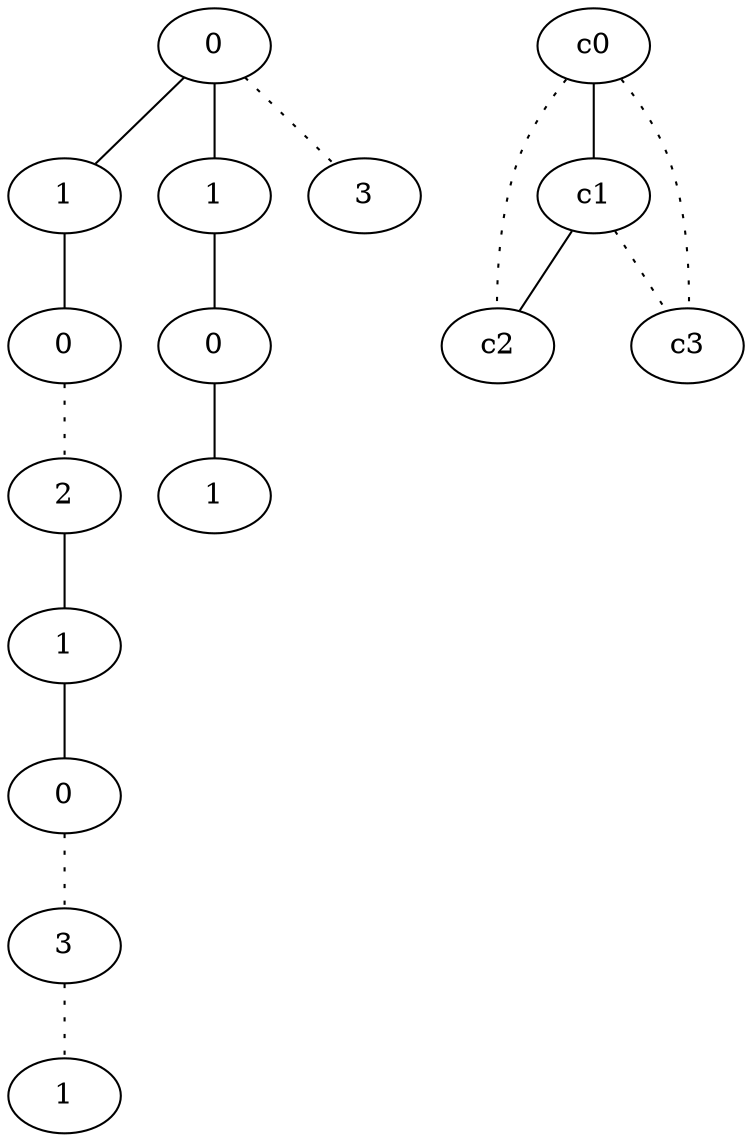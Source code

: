graph {
a0[label=0];
a1[label=1];
a2[label=0];
a3[label=2];
a4[label=1];
a5[label=0];
a6[label=3];
a7[label=1];
a8[label=1];
a9[label=0];
a10[label=1];
a11[label=3];
a0 -- a1;
a0 -- a8;
a0 -- a11 [style=dotted];
a1 -- a2;
a2 -- a3 [style=dotted];
a3 -- a4;
a4 -- a5;
a5 -- a6 [style=dotted];
a6 -- a7 [style=dotted];
a8 -- a9;
a9 -- a10;
c0 -- c1;
c0 -- c2 [style=dotted];
c0 -- c3 [style=dotted];
c1 -- c2;
c1 -- c3 [style=dotted];
}
